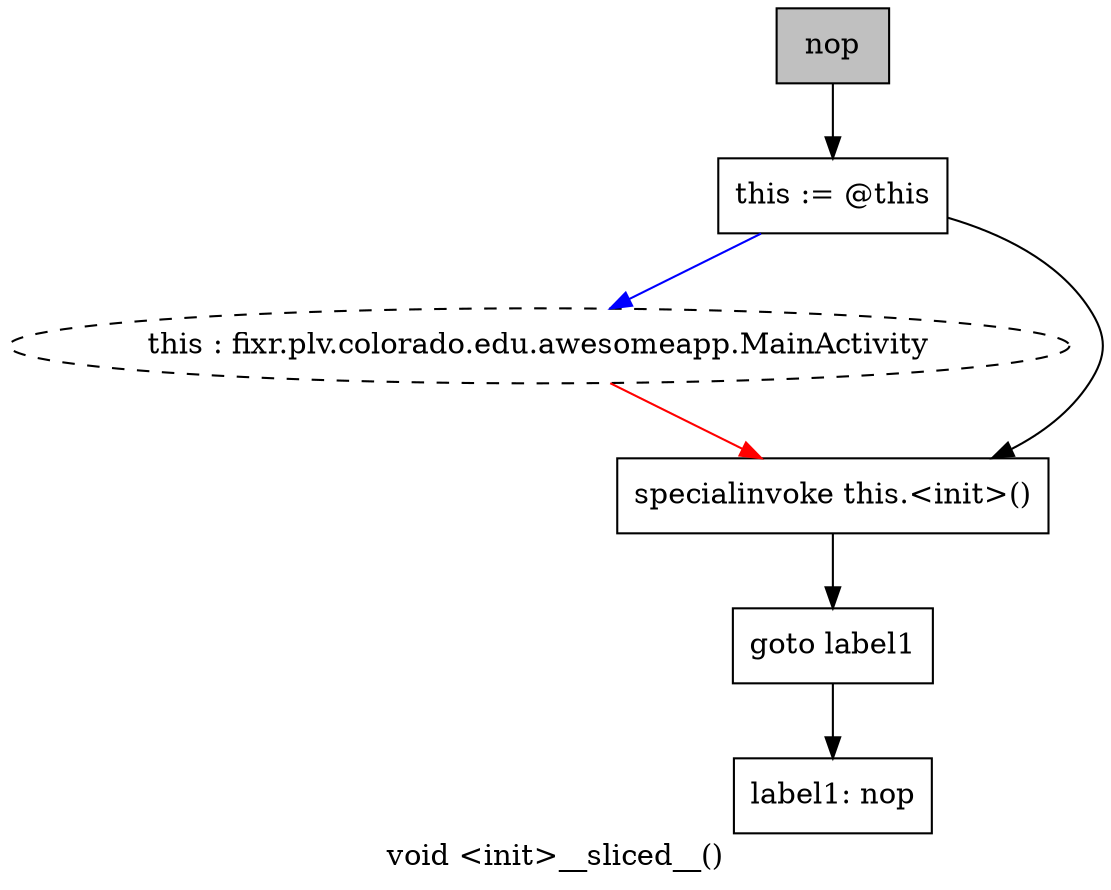 digraph "void <init>__sliced__()" {
    label="void <init>__sliced__()";
    node [shape=box];
    "5" [style=dashed,shape=ellipse,label="this : fixr.plv.colorado.edu.awesomeapp.MainActivity",];
    "0" [style=filled,fillcolor=gray,label="nop",];
    "1" [label="this := @this",];
    "0"->"1";
    "2" [label="specialinvoke this.<init>()",];
    "1"->"2";
    "1"->"5" [color=blue,];
    "3" [label="goto label1",];
    "2"->"3";
    "4" [label="label1: nop",];
    "3"->"4";
    "5"->"2" [color=red,];
}
